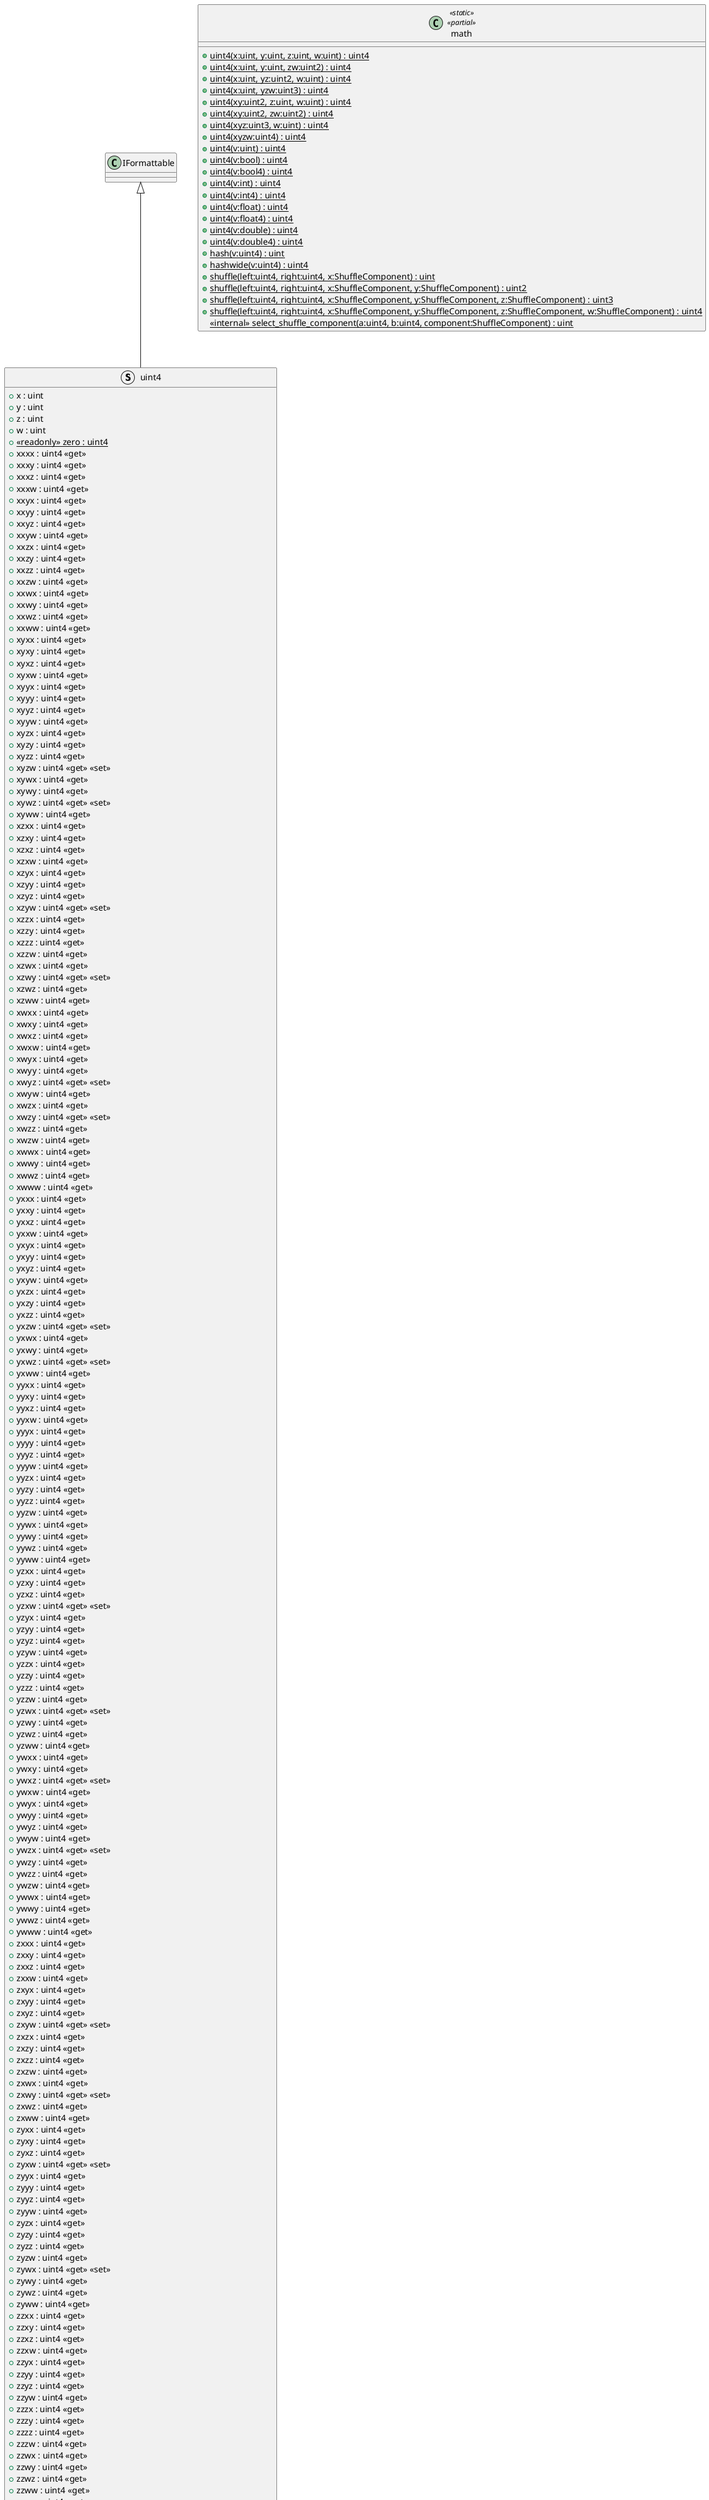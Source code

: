 @startuml
struct uint4 {
    + x : uint
    + y : uint
    + z : uint
    + w : uint
    + {static} <<readonly>> zero : uint4
    + uint4(x:uint, y:uint, z:uint, w:uint)
    + uint4(x:uint, y:uint, zw:uint2)
    + uint4(x:uint, yz:uint2, w:uint)
    + uint4(x:uint, yzw:uint3)
    + uint4(xy:uint2, z:uint, w:uint)
    + uint4(xy:uint2, zw:uint2)
    + uint4(xyz:uint3, w:uint)
    + uint4(xyzw:uint4)
    + uint4(v:uint)
    + uint4(v:bool)
    + uint4(v:bool4)
    + uint4(v:int)
    + uint4(v:int4)
    + uint4(v:float)
    + uint4(v:float4)
    + uint4(v:double)
    + uint4(v:double4)
    + xxxx : uint4 <<get>>
    + xxxy : uint4 <<get>>
    + xxxz : uint4 <<get>>
    + xxxw : uint4 <<get>>
    + xxyx : uint4 <<get>>
    + xxyy : uint4 <<get>>
    + xxyz : uint4 <<get>>
    + xxyw : uint4 <<get>>
    + xxzx : uint4 <<get>>
    + xxzy : uint4 <<get>>
    + xxzz : uint4 <<get>>
    + xxzw : uint4 <<get>>
    + xxwx : uint4 <<get>>
    + xxwy : uint4 <<get>>
    + xxwz : uint4 <<get>>
    + xxww : uint4 <<get>>
    + xyxx : uint4 <<get>>
    + xyxy : uint4 <<get>>
    + xyxz : uint4 <<get>>
    + xyxw : uint4 <<get>>
    + xyyx : uint4 <<get>>
    + xyyy : uint4 <<get>>
    + xyyz : uint4 <<get>>
    + xyyw : uint4 <<get>>
    + xyzx : uint4 <<get>>
    + xyzy : uint4 <<get>>
    + xyzz : uint4 <<get>>
    + xyzw : uint4 <<get>> <<set>>
    + xywx : uint4 <<get>>
    + xywy : uint4 <<get>>
    + xywz : uint4 <<get>> <<set>>
    + xyww : uint4 <<get>>
    + xzxx : uint4 <<get>>
    + xzxy : uint4 <<get>>
    + xzxz : uint4 <<get>>
    + xzxw : uint4 <<get>>
    + xzyx : uint4 <<get>>
    + xzyy : uint4 <<get>>
    + xzyz : uint4 <<get>>
    + xzyw : uint4 <<get>> <<set>>
    + xzzx : uint4 <<get>>
    + xzzy : uint4 <<get>>
    + xzzz : uint4 <<get>>
    + xzzw : uint4 <<get>>
    + xzwx : uint4 <<get>>
    + xzwy : uint4 <<get>> <<set>>
    + xzwz : uint4 <<get>>
    + xzww : uint4 <<get>>
    + xwxx : uint4 <<get>>
    + xwxy : uint4 <<get>>
    + xwxz : uint4 <<get>>
    + xwxw : uint4 <<get>>
    + xwyx : uint4 <<get>>
    + xwyy : uint4 <<get>>
    + xwyz : uint4 <<get>> <<set>>
    + xwyw : uint4 <<get>>
    + xwzx : uint4 <<get>>
    + xwzy : uint4 <<get>> <<set>>
    + xwzz : uint4 <<get>>
    + xwzw : uint4 <<get>>
    + xwwx : uint4 <<get>>
    + xwwy : uint4 <<get>>
    + xwwz : uint4 <<get>>
    + xwww : uint4 <<get>>
    + yxxx : uint4 <<get>>
    + yxxy : uint4 <<get>>
    + yxxz : uint4 <<get>>
    + yxxw : uint4 <<get>>
    + yxyx : uint4 <<get>>
    + yxyy : uint4 <<get>>
    + yxyz : uint4 <<get>>
    + yxyw : uint4 <<get>>
    + yxzx : uint4 <<get>>
    + yxzy : uint4 <<get>>
    + yxzz : uint4 <<get>>
    + yxzw : uint4 <<get>> <<set>>
    + yxwx : uint4 <<get>>
    + yxwy : uint4 <<get>>
    + yxwz : uint4 <<get>> <<set>>
    + yxww : uint4 <<get>>
    + yyxx : uint4 <<get>>
    + yyxy : uint4 <<get>>
    + yyxz : uint4 <<get>>
    + yyxw : uint4 <<get>>
    + yyyx : uint4 <<get>>
    + yyyy : uint4 <<get>>
    + yyyz : uint4 <<get>>
    + yyyw : uint4 <<get>>
    + yyzx : uint4 <<get>>
    + yyzy : uint4 <<get>>
    + yyzz : uint4 <<get>>
    + yyzw : uint4 <<get>>
    + yywx : uint4 <<get>>
    + yywy : uint4 <<get>>
    + yywz : uint4 <<get>>
    + yyww : uint4 <<get>>
    + yzxx : uint4 <<get>>
    + yzxy : uint4 <<get>>
    + yzxz : uint4 <<get>>
    + yzxw : uint4 <<get>> <<set>>
    + yzyx : uint4 <<get>>
    + yzyy : uint4 <<get>>
    + yzyz : uint4 <<get>>
    + yzyw : uint4 <<get>>
    + yzzx : uint4 <<get>>
    + yzzy : uint4 <<get>>
    + yzzz : uint4 <<get>>
    + yzzw : uint4 <<get>>
    + yzwx : uint4 <<get>> <<set>>
    + yzwy : uint4 <<get>>
    + yzwz : uint4 <<get>>
    + yzww : uint4 <<get>>
    + ywxx : uint4 <<get>>
    + ywxy : uint4 <<get>>
    + ywxz : uint4 <<get>> <<set>>
    + ywxw : uint4 <<get>>
    + ywyx : uint4 <<get>>
    + ywyy : uint4 <<get>>
    + ywyz : uint4 <<get>>
    + ywyw : uint4 <<get>>
    + ywzx : uint4 <<get>> <<set>>
    + ywzy : uint4 <<get>>
    + ywzz : uint4 <<get>>
    + ywzw : uint4 <<get>>
    + ywwx : uint4 <<get>>
    + ywwy : uint4 <<get>>
    + ywwz : uint4 <<get>>
    + ywww : uint4 <<get>>
    + zxxx : uint4 <<get>>
    + zxxy : uint4 <<get>>
    + zxxz : uint4 <<get>>
    + zxxw : uint4 <<get>>
    + zxyx : uint4 <<get>>
    + zxyy : uint4 <<get>>
    + zxyz : uint4 <<get>>
    + zxyw : uint4 <<get>> <<set>>
    + zxzx : uint4 <<get>>
    + zxzy : uint4 <<get>>
    + zxzz : uint4 <<get>>
    + zxzw : uint4 <<get>>
    + zxwx : uint4 <<get>>
    + zxwy : uint4 <<get>> <<set>>
    + zxwz : uint4 <<get>>
    + zxww : uint4 <<get>>
    + zyxx : uint4 <<get>>
    + zyxy : uint4 <<get>>
    + zyxz : uint4 <<get>>
    + zyxw : uint4 <<get>> <<set>>
    + zyyx : uint4 <<get>>
    + zyyy : uint4 <<get>>
    + zyyz : uint4 <<get>>
    + zyyw : uint4 <<get>>
    + zyzx : uint4 <<get>>
    + zyzy : uint4 <<get>>
    + zyzz : uint4 <<get>>
    + zyzw : uint4 <<get>>
    + zywx : uint4 <<get>> <<set>>
    + zywy : uint4 <<get>>
    + zywz : uint4 <<get>>
    + zyww : uint4 <<get>>
    + zzxx : uint4 <<get>>
    + zzxy : uint4 <<get>>
    + zzxz : uint4 <<get>>
    + zzxw : uint4 <<get>>
    + zzyx : uint4 <<get>>
    + zzyy : uint4 <<get>>
    + zzyz : uint4 <<get>>
    + zzyw : uint4 <<get>>
    + zzzx : uint4 <<get>>
    + zzzy : uint4 <<get>>
    + zzzz : uint4 <<get>>
    + zzzw : uint4 <<get>>
    + zzwx : uint4 <<get>>
    + zzwy : uint4 <<get>>
    + zzwz : uint4 <<get>>
    + zzww : uint4 <<get>>
    + zwxx : uint4 <<get>>
    + zwxy : uint4 <<get>> <<set>>
    + zwxz : uint4 <<get>>
    + zwxw : uint4 <<get>>
    + zwyx : uint4 <<get>> <<set>>
    + zwyy : uint4 <<get>>
    + zwyz : uint4 <<get>>
    + zwyw : uint4 <<get>>
    + zwzx : uint4 <<get>>
    + zwzy : uint4 <<get>>
    + zwzz : uint4 <<get>>
    + zwzw : uint4 <<get>>
    + zwwx : uint4 <<get>>
    + zwwy : uint4 <<get>>
    + zwwz : uint4 <<get>>
    + zwww : uint4 <<get>>
    + wxxx : uint4 <<get>>
    + wxxy : uint4 <<get>>
    + wxxz : uint4 <<get>>
    + wxxw : uint4 <<get>>
    + wxyx : uint4 <<get>>
    + wxyy : uint4 <<get>>
    + wxyz : uint4 <<get>> <<set>>
    + wxyw : uint4 <<get>>
    + wxzx : uint4 <<get>>
    + wxzy : uint4 <<get>> <<set>>
    + wxzz : uint4 <<get>>
    + wxzw : uint4 <<get>>
    + wxwx : uint4 <<get>>
    + wxwy : uint4 <<get>>
    + wxwz : uint4 <<get>>
    + wxww : uint4 <<get>>
    + wyxx : uint4 <<get>>
    + wyxy : uint4 <<get>>
    + wyxz : uint4 <<get>> <<set>>
    + wyxw : uint4 <<get>>
    + wyyx : uint4 <<get>>
    + wyyy : uint4 <<get>>
    + wyyz : uint4 <<get>>
    + wyyw : uint4 <<get>>
    + wyzx : uint4 <<get>> <<set>>
    + wyzy : uint4 <<get>>
    + wyzz : uint4 <<get>>
    + wyzw : uint4 <<get>>
    + wywx : uint4 <<get>>
    + wywy : uint4 <<get>>
    + wywz : uint4 <<get>>
    + wyww : uint4 <<get>>
    + wzxx : uint4 <<get>>
    + wzxy : uint4 <<get>> <<set>>
    + wzxz : uint4 <<get>>
    + wzxw : uint4 <<get>>
    + wzyx : uint4 <<get>> <<set>>
    + wzyy : uint4 <<get>>
    + wzyz : uint4 <<get>>
    + wzyw : uint4 <<get>>
    + wzzx : uint4 <<get>>
    + wzzy : uint4 <<get>>
    + wzzz : uint4 <<get>>
    + wzzw : uint4 <<get>>
    + wzwx : uint4 <<get>>
    + wzwy : uint4 <<get>>
    + wzwz : uint4 <<get>>
    + wzww : uint4 <<get>>
    + wwxx : uint4 <<get>>
    + wwxy : uint4 <<get>>
    + wwxz : uint4 <<get>>
    + wwxw : uint4 <<get>>
    + wwyx : uint4 <<get>>
    + wwyy : uint4 <<get>>
    + wwyz : uint4 <<get>>
    + wwyw : uint4 <<get>>
    + wwzx : uint4 <<get>>
    + wwzy : uint4 <<get>>
    + wwzz : uint4 <<get>>
    + wwzw : uint4 <<get>>
    + wwwx : uint4 <<get>>
    + wwwy : uint4 <<get>>
    + wwwz : uint4 <<get>>
    + wwww : uint4 <<get>>
    + xxx : uint3 <<get>>
    + xxy : uint3 <<get>>
    + xxz : uint3 <<get>>
    + xxw : uint3 <<get>>
    + xyx : uint3 <<get>>
    + xyy : uint3 <<get>>
    + xyz : uint3 <<get>> <<set>>
    + xyw : uint3 <<get>> <<set>>
    + xzx : uint3 <<get>>
    + xzy : uint3 <<get>> <<set>>
    + xzz : uint3 <<get>>
    + xzw : uint3 <<get>> <<set>>
    + xwx : uint3 <<get>>
    + xwy : uint3 <<get>> <<set>>
    + xwz : uint3 <<get>> <<set>>
    + xww : uint3 <<get>>
    + yxx : uint3 <<get>>
    + yxy : uint3 <<get>>
    + yxz : uint3 <<get>> <<set>>
    + yxw : uint3 <<get>> <<set>>
    + yyx : uint3 <<get>>
    + yyy : uint3 <<get>>
    + yyz : uint3 <<get>>
    + yyw : uint3 <<get>>
    + yzx : uint3 <<get>> <<set>>
    + yzy : uint3 <<get>>
    + yzz : uint3 <<get>>
    + yzw : uint3 <<get>> <<set>>
    + ywx : uint3 <<get>> <<set>>
    + ywy : uint3 <<get>>
    + ywz : uint3 <<get>> <<set>>
    + yww : uint3 <<get>>
    + zxx : uint3 <<get>>
    + zxy : uint3 <<get>> <<set>>
    + zxz : uint3 <<get>>
    + zxw : uint3 <<get>> <<set>>
    + zyx : uint3 <<get>> <<set>>
    + zyy : uint3 <<get>>
    + zyz : uint3 <<get>>
    + zyw : uint3 <<get>> <<set>>
    + zzx : uint3 <<get>>
    + zzy : uint3 <<get>>
    + zzz : uint3 <<get>>
    + zzw : uint3 <<get>>
    + zwx : uint3 <<get>> <<set>>
    + zwy : uint3 <<get>> <<set>>
    + zwz : uint3 <<get>>
    + zww : uint3 <<get>>
    + wxx : uint3 <<get>>
    + wxy : uint3 <<get>> <<set>>
    + wxz : uint3 <<get>> <<set>>
    + wxw : uint3 <<get>>
    + wyx : uint3 <<get>> <<set>>
    + wyy : uint3 <<get>>
    + wyz : uint3 <<get>> <<set>>
    + wyw : uint3 <<get>>
    + wzx : uint3 <<get>> <<set>>
    + wzy : uint3 <<get>> <<set>>
    + wzz : uint3 <<get>>
    + wzw : uint3 <<get>>
    + wwx : uint3 <<get>>
    + wwy : uint3 <<get>>
    + wwz : uint3 <<get>>
    + www : uint3 <<get>>
    + xx : uint2 <<get>>
    + xy : uint2 <<get>> <<set>>
    + xz : uint2 <<get>> <<set>>
    + xw : uint2 <<get>> <<set>>
    + yx : uint2 <<get>> <<set>>
    + yy : uint2 <<get>>
    + yz : uint2 <<get>> <<set>>
    + yw : uint2 <<get>> <<set>>
    + zx : uint2 <<get>> <<set>>
    + zy : uint2 <<get>> <<set>>
    + zz : uint2 <<get>>
    + zw : uint2 <<get>> <<set>>
    + wx : uint2 <<get>> <<set>>
    + wy : uint2 <<get>> <<set>>
    + wz : uint2 <<get>> <<set>>
    + ww : uint2 <<get>>
    + Equals(rhs:uint4) : bool
    + <<override>> Equals(o:object) : bool
    + <<override>> GetHashCode() : int
    + <<override>> ToString() : string
    + ToString(format:string, formatProvider:IFormatProvider) : string
}
class math <<static>> <<partial>> {
    + {static} uint4(x:uint, y:uint, z:uint, w:uint) : uint4
    + {static} uint4(x:uint, y:uint, zw:uint2) : uint4
    + {static} uint4(x:uint, yz:uint2, w:uint) : uint4
    + {static} uint4(x:uint, yzw:uint3) : uint4
    + {static} uint4(xy:uint2, z:uint, w:uint) : uint4
    + {static} uint4(xy:uint2, zw:uint2) : uint4
    + {static} uint4(xyz:uint3, w:uint) : uint4
    + {static} uint4(xyzw:uint4) : uint4
    + {static} uint4(v:uint) : uint4
    + {static} uint4(v:bool) : uint4
    + {static} uint4(v:bool4) : uint4
    + {static} uint4(v:int) : uint4
    + {static} uint4(v:int4) : uint4
    + {static} uint4(v:float) : uint4
    + {static} uint4(v:float4) : uint4
    + {static} uint4(v:double) : uint4
    + {static} uint4(v:double4) : uint4
    + {static} hash(v:uint4) : uint
    + {static} hashwide(v:uint4) : uint4
    + {static} shuffle(left:uint4, right:uint4, x:ShuffleComponent) : uint
    + {static} shuffle(left:uint4, right:uint4, x:ShuffleComponent, y:ShuffleComponent) : uint2
    + {static} shuffle(left:uint4, right:uint4, x:ShuffleComponent, y:ShuffleComponent, z:ShuffleComponent) : uint3
    + {static} shuffle(left:uint4, right:uint4, x:ShuffleComponent, y:ShuffleComponent, z:ShuffleComponent, w:ShuffleComponent) : uint4
    <<internal>> {static} select_shuffle_component(a:uint4, b:uint4, component:ShuffleComponent) : uint
}
class DebuggerProxy <<sealed>> {
    + x : uint
    + y : uint
    + z : uint
    + w : uint
    + DebuggerProxy(v:uint4)
}
IFormattable <|-- uint4
uint4 +-- DebuggerProxy
@enduml
